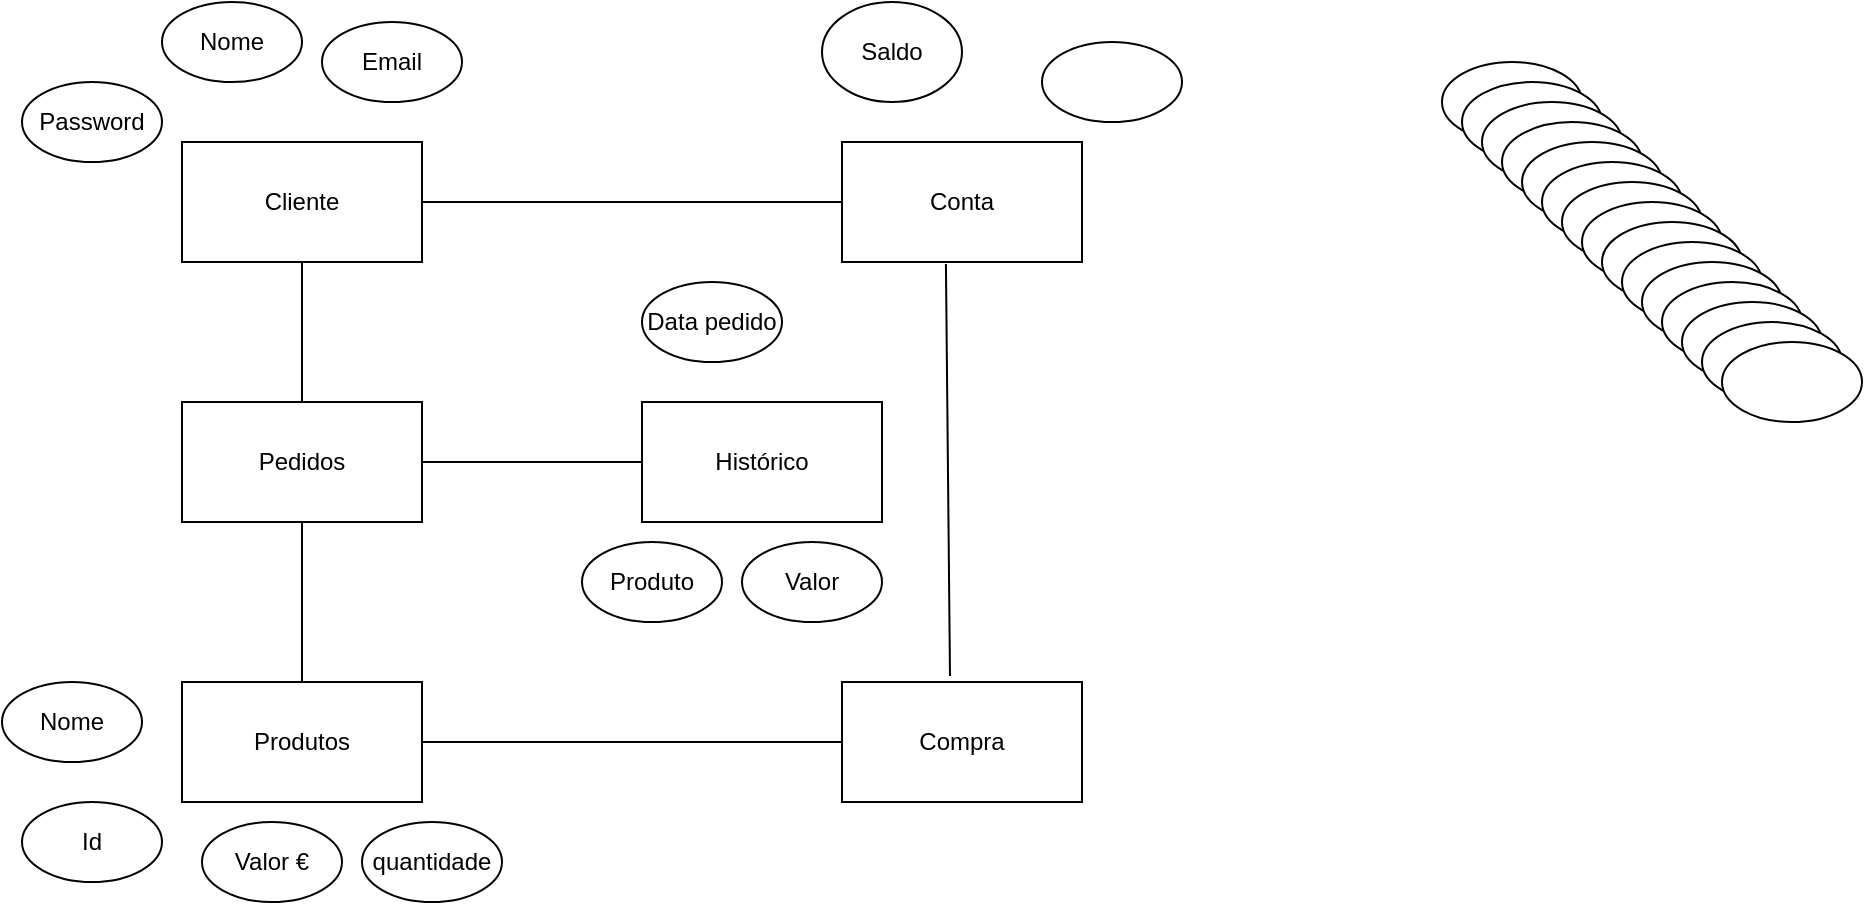 <mxfile version="15.8.7" type="device"><diagram id="JBByxtUyYJl-gV11PTin" name="Página-1"><mxGraphModel dx="1935" dy="553" grid="1" gridSize="10" guides="1" tooltips="1" connect="1" arrows="1" fold="1" page="1" pageScale="1" pageWidth="827" pageHeight="1169" math="0" shadow="0"><root><mxCell id="0"/><mxCell id="1" parent="0"/><mxCell id="DXWnTHa5c16PBkIQjN4x-1" value="Cliente" style="rounded=0;whiteSpace=wrap;html=1;" vertex="1" parent="1"><mxGeometry x="50" y="80" width="120" height="60" as="geometry"/></mxCell><mxCell id="DXWnTHa5c16PBkIQjN4x-2" value="Histórico" style="rounded=0;whiteSpace=wrap;html=1;" vertex="1" parent="1"><mxGeometry x="280" y="210" width="120" height="60" as="geometry"/></mxCell><mxCell id="DXWnTHa5c16PBkIQjN4x-4" value="Compra" style="rounded=0;whiteSpace=wrap;html=1;" vertex="1" parent="1"><mxGeometry x="380" y="350" width="120" height="60" as="geometry"/></mxCell><mxCell id="DXWnTHa5c16PBkIQjN4x-5" value="Conta" style="rounded=0;whiteSpace=wrap;html=1;" vertex="1" parent="1"><mxGeometry x="380" y="80" width="120" height="60" as="geometry"/></mxCell><mxCell id="DXWnTHa5c16PBkIQjN4x-6" value="Produtos" style="rounded=0;whiteSpace=wrap;html=1;" vertex="1" parent="1"><mxGeometry x="50" y="350" width="120" height="60" as="geometry"/></mxCell><mxCell id="DXWnTHa5c16PBkIQjN4x-7" value="Pedidos" style="rounded=0;whiteSpace=wrap;html=1;" vertex="1" parent="1"><mxGeometry x="50" y="210" width="120" height="60" as="geometry"/></mxCell><mxCell id="DXWnTHa5c16PBkIQjN4x-8" value="" style="endArrow=none;html=1;rounded=0;exitX=1;exitY=0.5;exitDx=0;exitDy=0;entryX=0;entryY=0.5;entryDx=0;entryDy=0;" edge="1" parent="1" source="DXWnTHa5c16PBkIQjN4x-1" target="DXWnTHa5c16PBkIQjN4x-5"><mxGeometry width="50" height="50" relative="1" as="geometry"><mxPoint x="390" y="310" as="sourcePoint"/><mxPoint x="440" y="260" as="targetPoint"/></mxGeometry></mxCell><mxCell id="DXWnTHa5c16PBkIQjN4x-10" value="" style="endArrow=none;html=1;rounded=0;exitX=0.45;exitY=-0.05;exitDx=0;exitDy=0;exitPerimeter=0;entryX=0.433;entryY=1.017;entryDx=0;entryDy=0;entryPerimeter=0;" edge="1" parent="1" source="DXWnTHa5c16PBkIQjN4x-4" target="DXWnTHa5c16PBkIQjN4x-5"><mxGeometry width="50" height="50" relative="1" as="geometry"><mxPoint x="390" y="310" as="sourcePoint"/><mxPoint x="440" y="260" as="targetPoint"/></mxGeometry></mxCell><mxCell id="DXWnTHa5c16PBkIQjN4x-11" value="" style="endArrow=none;html=1;rounded=0;exitX=1;exitY=0.5;exitDx=0;exitDy=0;entryX=0;entryY=0.5;entryDx=0;entryDy=0;" edge="1" parent="1" source="DXWnTHa5c16PBkIQjN4x-6" target="DXWnTHa5c16PBkIQjN4x-4"><mxGeometry width="50" height="50" relative="1" as="geometry"><mxPoint x="390" y="310" as="sourcePoint"/><mxPoint x="410" y="390" as="targetPoint"/></mxGeometry></mxCell><mxCell id="DXWnTHa5c16PBkIQjN4x-12" value="" style="endArrow=none;html=1;rounded=0;exitX=1;exitY=0.5;exitDx=0;exitDy=0;entryX=0;entryY=0.5;entryDx=0;entryDy=0;" edge="1" parent="1" source="DXWnTHa5c16PBkIQjN4x-7" target="DXWnTHa5c16PBkIQjN4x-2"><mxGeometry width="50" height="50" relative="1" as="geometry"><mxPoint x="390" y="310" as="sourcePoint"/><mxPoint x="440" y="260" as="targetPoint"/></mxGeometry></mxCell><mxCell id="DXWnTHa5c16PBkIQjN4x-13" value="" style="endArrow=none;html=1;rounded=0;exitX=0.5;exitY=1;exitDx=0;exitDy=0;entryX=0.5;entryY=0;entryDx=0;entryDy=0;" edge="1" parent="1" source="DXWnTHa5c16PBkIQjN4x-1" target="DXWnTHa5c16PBkIQjN4x-7"><mxGeometry width="50" height="50" relative="1" as="geometry"><mxPoint x="390" y="310" as="sourcePoint"/><mxPoint x="440" y="260" as="targetPoint"/></mxGeometry></mxCell><mxCell id="DXWnTHa5c16PBkIQjN4x-14" value="" style="endArrow=none;html=1;rounded=0;exitX=0.5;exitY=1;exitDx=0;exitDy=0;" edge="1" parent="1" source="DXWnTHa5c16PBkIQjN4x-7" target="DXWnTHa5c16PBkIQjN4x-6"><mxGeometry width="50" height="50" relative="1" as="geometry"><mxPoint x="390" y="310" as="sourcePoint"/><mxPoint x="440" y="260" as="targetPoint"/></mxGeometry></mxCell><mxCell id="DXWnTHa5c16PBkIQjN4x-15" value="" style="ellipse;whiteSpace=wrap;html=1;" vertex="1" parent="1"><mxGeometry x="680" y="40" width="70" height="40" as="geometry"/></mxCell><mxCell id="DXWnTHa5c16PBkIQjN4x-16" value="Id" style="ellipse;whiteSpace=wrap;html=1;" vertex="1" parent="1"><mxGeometry x="-30" y="410" width="70" height="40" as="geometry"/></mxCell><mxCell id="DXWnTHa5c16PBkIQjN4x-17" value="Nome" style="ellipse;whiteSpace=wrap;html=1;" vertex="1" parent="1"><mxGeometry x="-40" y="350" width="70" height="40" as="geometry"/></mxCell><mxCell id="DXWnTHa5c16PBkIQjN4x-18" value="Saldo" style="ellipse;whiteSpace=wrap;html=1;" vertex="1" parent="1"><mxGeometry x="370" y="10" width="70" height="50" as="geometry"/></mxCell><mxCell id="DXWnTHa5c16PBkIQjN4x-19" value="Password" style="ellipse;whiteSpace=wrap;html=1;" vertex="1" parent="1"><mxGeometry x="-30" y="50" width="70" height="40" as="geometry"/></mxCell><mxCell id="DXWnTHa5c16PBkIQjN4x-20" value="Nome" style="ellipse;whiteSpace=wrap;html=1;" vertex="1" parent="1"><mxGeometry x="40" y="10" width="70" height="40" as="geometry"/></mxCell><mxCell id="DXWnTHa5c16PBkIQjN4x-21" value="Email" style="ellipse;whiteSpace=wrap;html=1;" vertex="1" parent="1"><mxGeometry x="120" y="20" width="70" height="40" as="geometry"/></mxCell><mxCell id="DXWnTHa5c16PBkIQjN4x-22" value="" style="ellipse;whiteSpace=wrap;html=1;" vertex="1" parent="1"><mxGeometry x="690" y="50" width="70" height="40" as="geometry"/></mxCell><mxCell id="DXWnTHa5c16PBkIQjN4x-23" value="" style="ellipse;whiteSpace=wrap;html=1;" vertex="1" parent="1"><mxGeometry x="700" y="60" width="70" height="40" as="geometry"/></mxCell><mxCell id="DXWnTHa5c16PBkIQjN4x-24" value="" style="ellipse;whiteSpace=wrap;html=1;" vertex="1" parent="1"><mxGeometry x="710" y="70" width="70" height="40" as="geometry"/></mxCell><mxCell id="DXWnTHa5c16PBkIQjN4x-25" value="" style="ellipse;whiteSpace=wrap;html=1;" vertex="1" parent="1"><mxGeometry x="720" y="80" width="70" height="40" as="geometry"/></mxCell><mxCell id="DXWnTHa5c16PBkIQjN4x-26" value="" style="ellipse;whiteSpace=wrap;html=1;" vertex="1" parent="1"><mxGeometry x="730" y="90" width="70" height="40" as="geometry"/></mxCell><mxCell id="DXWnTHa5c16PBkIQjN4x-27" value="" style="ellipse;whiteSpace=wrap;html=1;" vertex="1" parent="1"><mxGeometry x="740" y="100" width="70" height="40" as="geometry"/></mxCell><mxCell id="DXWnTHa5c16PBkIQjN4x-28" value="" style="ellipse;whiteSpace=wrap;html=1;" vertex="1" parent="1"><mxGeometry x="750" y="110" width="70" height="40" as="geometry"/></mxCell><mxCell id="DXWnTHa5c16PBkIQjN4x-29" value="" style="ellipse;whiteSpace=wrap;html=1;" vertex="1" parent="1"><mxGeometry x="760" y="120" width="70" height="40" as="geometry"/></mxCell><mxCell id="DXWnTHa5c16PBkIQjN4x-30" value="" style="ellipse;whiteSpace=wrap;html=1;" vertex="1" parent="1"><mxGeometry x="770" y="130" width="70" height="40" as="geometry"/></mxCell><mxCell id="DXWnTHa5c16PBkIQjN4x-31" value="" style="ellipse;whiteSpace=wrap;html=1;" vertex="1" parent="1"><mxGeometry x="780" y="140" width="70" height="40" as="geometry"/></mxCell><mxCell id="DXWnTHa5c16PBkIQjN4x-32" value="" style="ellipse;whiteSpace=wrap;html=1;" vertex="1" parent="1"><mxGeometry x="790" y="150" width="70" height="40" as="geometry"/></mxCell><mxCell id="DXWnTHa5c16PBkIQjN4x-33" value="" style="ellipse;whiteSpace=wrap;html=1;" vertex="1" parent="1"><mxGeometry x="800" y="160" width="70" height="40" as="geometry"/></mxCell><mxCell id="DXWnTHa5c16PBkIQjN4x-34" value="" style="ellipse;whiteSpace=wrap;html=1;" vertex="1" parent="1"><mxGeometry x="810" y="170" width="70" height="40" as="geometry"/></mxCell><mxCell id="DXWnTHa5c16PBkIQjN4x-35" value="" style="ellipse;whiteSpace=wrap;html=1;" vertex="1" parent="1"><mxGeometry x="820" y="180" width="70" height="40" as="geometry"/></mxCell><mxCell id="DXWnTHa5c16PBkIQjN4x-36" value="" style="ellipse;whiteSpace=wrap;html=1;" vertex="1" parent="1"><mxGeometry x="480" y="30" width="70" height="40" as="geometry"/></mxCell><mxCell id="DXWnTHa5c16PBkIQjN4x-37" value="quantidade" style="ellipse;whiteSpace=wrap;html=1;" vertex="1" parent="1"><mxGeometry x="140" y="420" width="70" height="40" as="geometry"/></mxCell><mxCell id="DXWnTHa5c16PBkIQjN4x-38" value="Data pedido" style="ellipse;whiteSpace=wrap;html=1;" vertex="1" parent="1"><mxGeometry x="280" y="150" width="70" height="40" as="geometry"/></mxCell><mxCell id="DXWnTHa5c16PBkIQjN4x-39" value="Valor" style="ellipse;whiteSpace=wrap;html=1;" vertex="1" parent="1"><mxGeometry x="330" y="280" width="70" height="40" as="geometry"/></mxCell><mxCell id="DXWnTHa5c16PBkIQjN4x-40" value="Produto" style="ellipse;whiteSpace=wrap;html=1;" vertex="1" parent="1"><mxGeometry x="250" y="280" width="70" height="40" as="geometry"/></mxCell><mxCell id="DXWnTHa5c16PBkIQjN4x-41" value="Valor €" style="ellipse;whiteSpace=wrap;html=1;" vertex="1" parent="1"><mxGeometry x="60" y="420" width="70" height="40" as="geometry"/></mxCell></root></mxGraphModel></diagram></mxfile>